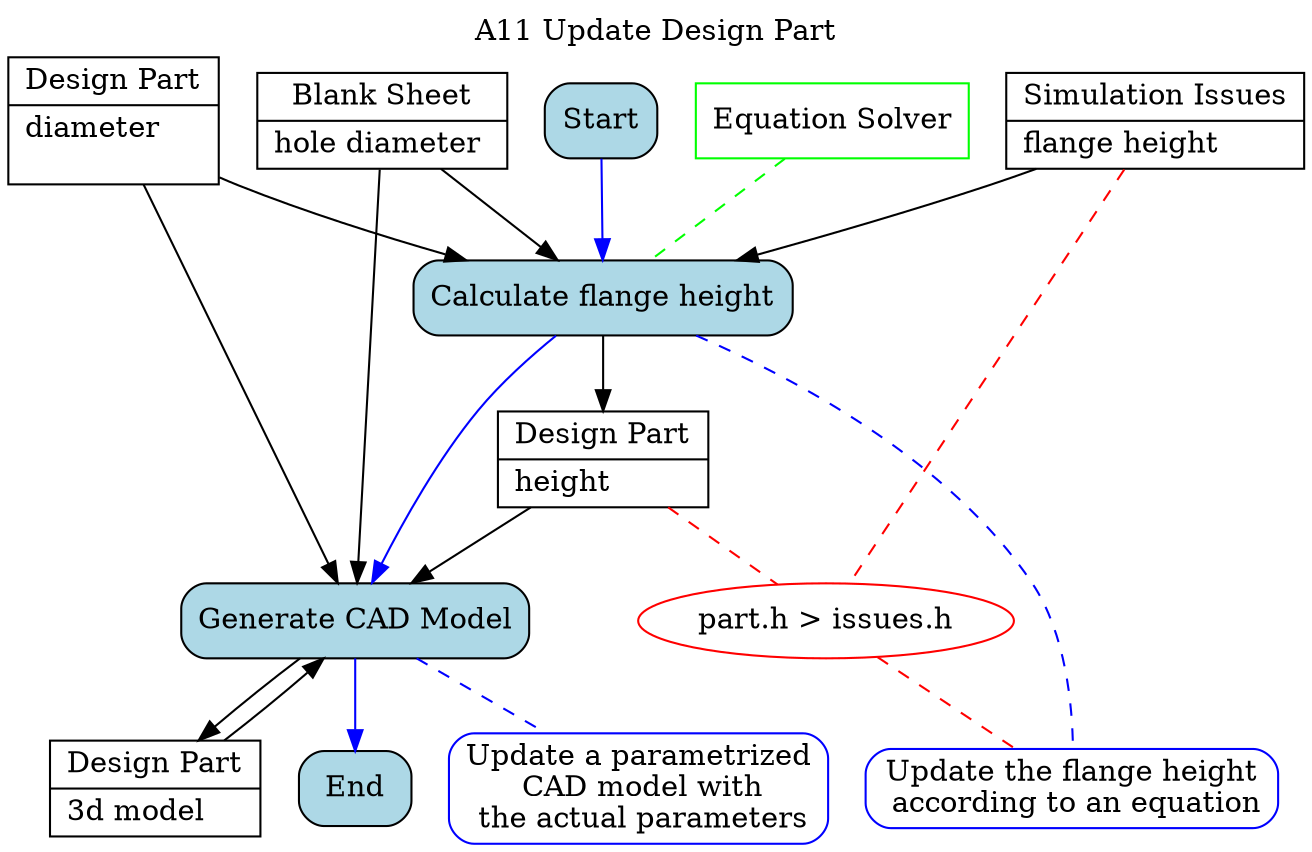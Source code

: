 digraph behaviourmodel {

# activity title
labelloc="t"
label="A11 Update Design Part"

# inputs and outputs
node [shape=record, style=filled, fillcolor=white, color=black]
part_d [label="{Design Part | diameter \l \l}"]
part_h [label="{Design Part | height \l}"]
part_m [label="{Design Part | 3d model \l}"]
blank [label="{Blank Sheet | hole diameter \l}"]
iss_sim [label="{Simulation Issues | flange height \l}"]

# mechanisms
node [shape=box, style=filled, fillcolor=white, color=green]
m1 [label="Equation Solver"]

# tasks definition
node [shape=box, style="filled, rounded", fillcolor=lightblue, color=black]
Start
t1 [label="Calculate flange height"]
t2 [label="Generate CAD Model"]
End

# rules
node [shape=box, style="filled, rounded", fillcolor=white, color=blue]
r1 [label="Update the flange height\n according to an equation"]
r2 [label="Update a parametrized\n CAD model with\n the actual parameters"]

# attaching rules
edge [dir=none, color=blue, style=dashed]
t1 -> r1
t2 -> r2

# task sequence
edge [dir=forward, color=blue, fontcolor=blue, style=solid]
Start -> t1 -> t2 -> End

# attaching mechanisms
edge [dir=none, color=green, style=dashed]
m1 -> t1

# attaching inputs and outputs
edge [dir=forward, color=black, fontcolor=black, style=solid]
{part_d, blank, iss_sim} -> t1
t1 -> part_h
{part_d, blank, part_h, part_m} -> t2 -> part_m

# constraints
node [shape=ellipse, style=filled, fillcolor=white, color=red]
c1 [label="part.h > issues.h"]

# attaching constraints
edge [dir=none, color=red, style=dashed]
{part_h, iss_sim} -> c1 -> r1

}

